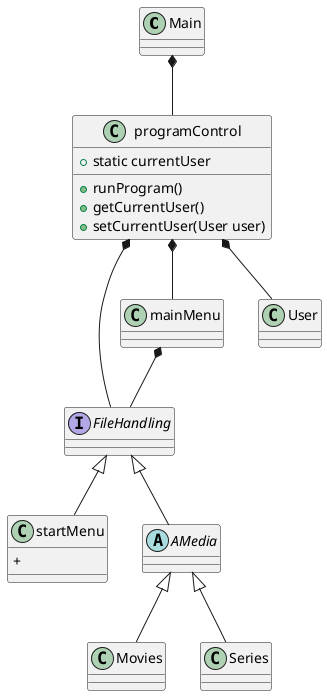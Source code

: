 @startuml
class Main
Main *-- programControl
programControl *-- FileHandling
FileHandling <|-- startMenu
programControl *-- mainMenu
programControl *-- User
mainMenu *-- FileHandling
FileHandling <|-- AMedia
AMedia <|-- Movies
AMedia <|-- Series

class programControl{
+ static currentUser
+ runProgram()
+ getCurrentUser()
+ setCurrentUser(User user)
}

class startMenu{
+
}

class mainMenu{

}

abstract class AMedia{

}

class Movies{

}

class Series{

}

class User{

}

interface FileHandling{

}

@enduml